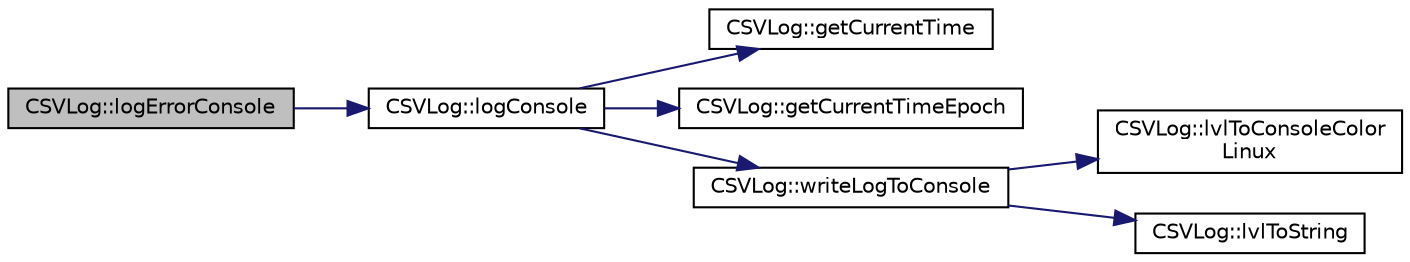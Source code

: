 digraph "CSVLog::logErrorConsole"
{
 // LATEX_PDF_SIZE
  edge [fontname="Helvetica",fontsize="10",labelfontname="Helvetica",labelfontsize="10"];
  node [fontname="Helvetica",fontsize="10",shape=record];
  rankdir="LR";
  Node1 [label="CSVLog::logErrorConsole",height=0.2,width=0.4,color="black", fillcolor="grey75", style="filled", fontcolor="black",tooltip="log on error level in console"];
  Node1 -> Node2 [color="midnightblue",fontsize="10",style="solid",fontname="Helvetica"];
  Node2 [label="CSVLog::logConsole",height=0.2,width=0.4,color="black", fillcolor="white", style="filled",URL="$classCSVLog.html#a2334ba89101b21b6548d412643a22ec3",tooltip="generate log entry in console"];
  Node2 -> Node3 [color="midnightblue",fontsize="10",style="solid",fontname="Helvetica"];
  Node3 [label="CSVLog::getCurrentTime",height=0.2,width=0.4,color="black", fillcolor="white", style="filled",URL="$classCSVLog.html#a668001de9868bbc7f605cd7252df9d2f",tooltip="get time of day as string"];
  Node2 -> Node4 [color="midnightblue",fontsize="10",style="solid",fontname="Helvetica"];
  Node4 [label="CSVLog::getCurrentTimeEpoch",height=0.2,width=0.4,color="black", fillcolor="white", style="filled",URL="$classCSVLog.html#ad6cab441e362a65b4c60aaf223811b42",tooltip="get epoch as string"];
  Node2 -> Node5 [color="midnightblue",fontsize="10",style="solid",fontname="Helvetica"];
  Node5 [label="CSVLog::writeLogToConsole",height=0.2,width=0.4,color="black", fillcolor="white", style="filled",URL="$classCSVLog.html#aaf9a8935942eaca9839f0392a2815535",tooltip="general log generator for console"];
  Node5 -> Node6 [color="midnightblue",fontsize="10",style="solid",fontname="Helvetica"];
  Node6 [label="CSVLog::lvlToConsoleColor\lLinux",height=0.2,width=0.4,color="black", fillcolor="white", style="filled",URL="$classCSVLog.html#a18c9b756df7e7f4a95a117d7b29e4c5b",tooltip="get console color from log level on linux"];
  Node5 -> Node7 [color="midnightblue",fontsize="10",style="solid",fontname="Helvetica"];
  Node7 [label="CSVLog::lvlToString",height=0.2,width=0.4,color="black", fillcolor="white", style="filled",URL="$classCSVLog.html#aac8cc94d98c714221aca42f9c4c14441",tooltip="get string for log level"];
}

